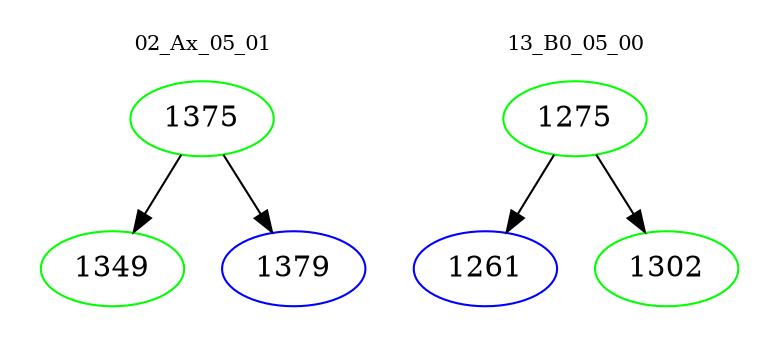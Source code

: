 digraph{
subgraph cluster_0 {
color = white
label = "02_Ax_05_01";
fontsize=10;
T0_1375 [label="1375", color="green"]
T0_1375 -> T0_1349 [color="black"]
T0_1349 [label="1349", color="green"]
T0_1375 -> T0_1379 [color="black"]
T0_1379 [label="1379", color="blue"]
}
subgraph cluster_1 {
color = white
label = "13_B0_05_00";
fontsize=10;
T1_1275 [label="1275", color="green"]
T1_1275 -> T1_1261 [color="black"]
T1_1261 [label="1261", color="blue"]
T1_1275 -> T1_1302 [color="black"]
T1_1302 [label="1302", color="green"]
}
}
